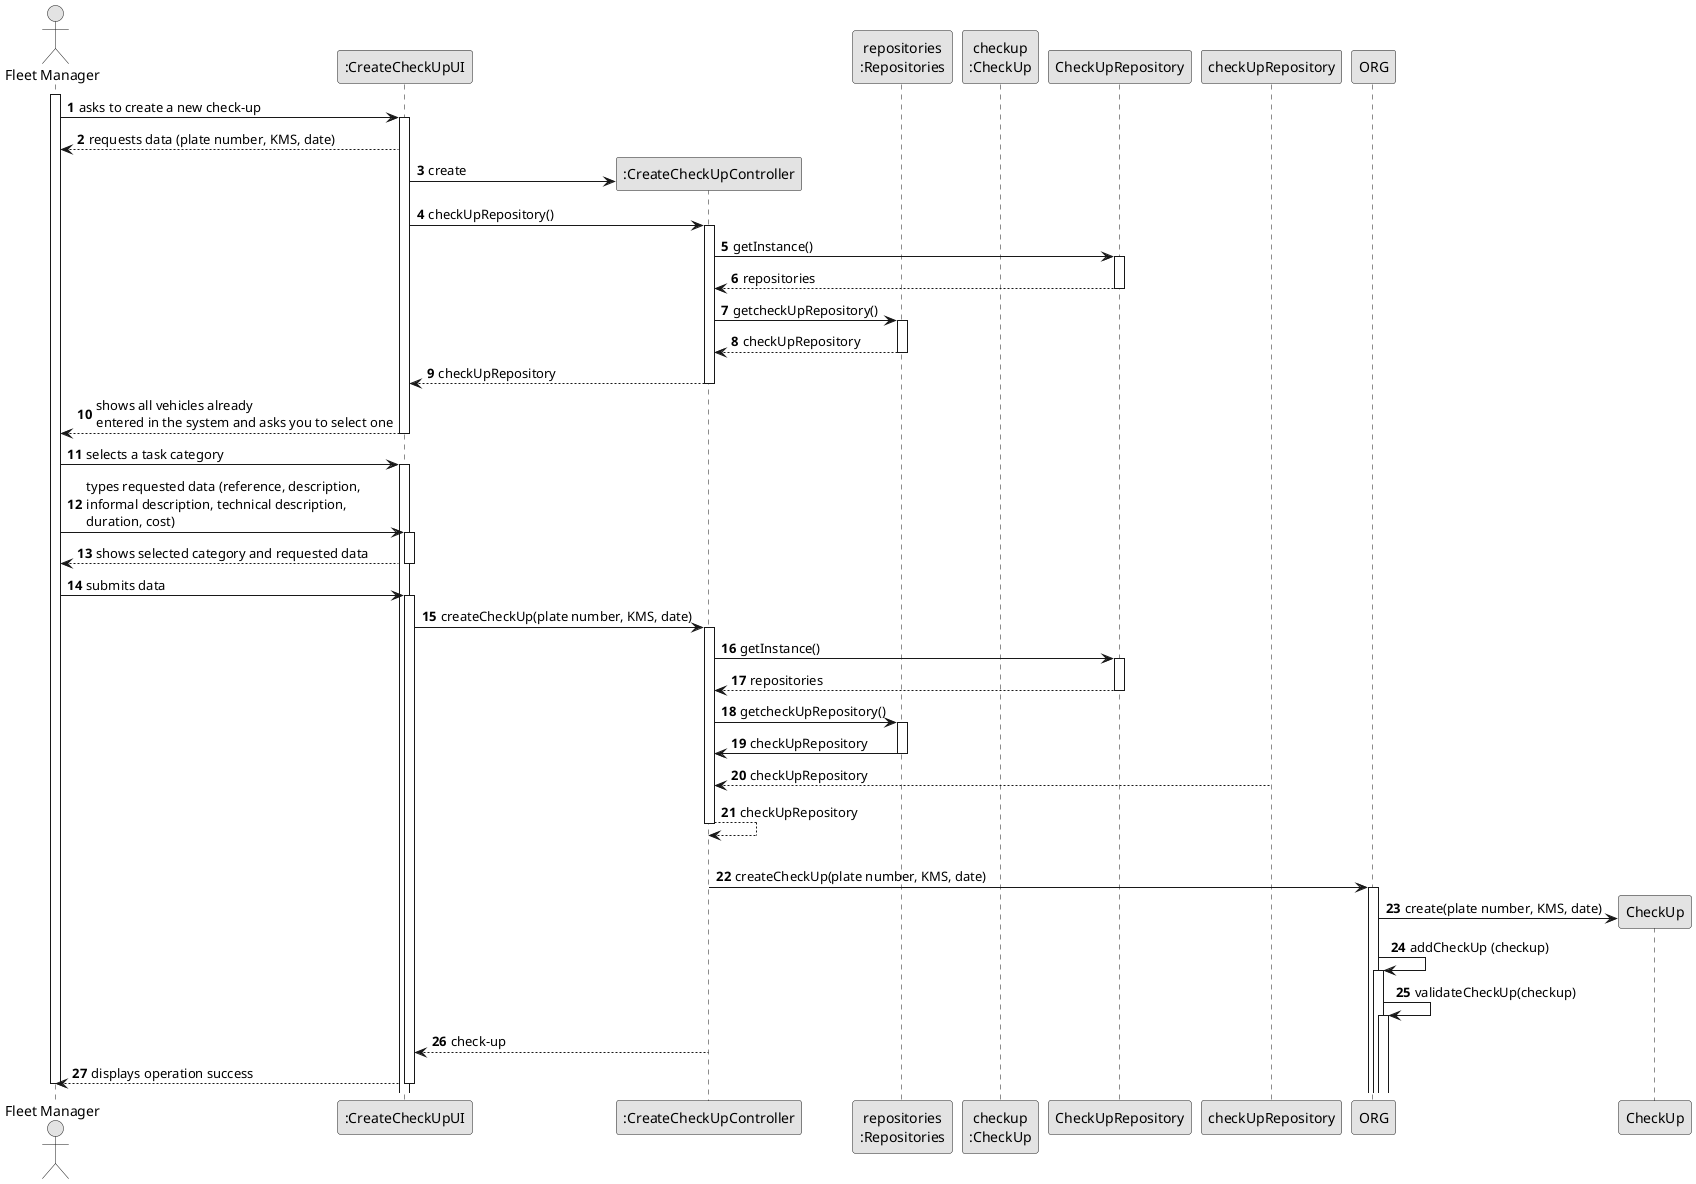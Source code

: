 @startuml
skinparam monochrome true
skinparam packageStyle rectangle
skinparam shadowing false

autonumber

'hide footbox
actor "Fleet Manager" as FM
participant ":CreateCheckUpUI" as UI
participant ":CreateCheckUpController" as CTRL
participant "repositories\n:Repositories" as PLAT
participant "checkup\n:CheckUp" as CHECKUP
participant "CheckUpRepository" as CHECKUPS

activate FM

        FM -> UI : asks to create a new check-up

        activate UI

            UI --> FM : requests data (plate number, KMS, date)
            create CTRL
            UI -> CTRL** : create

            UI -> CTRL : checkUpRepository()
            activate CTRL

                CTRL -> CHECKUPS : getInstance()
                activate CHECKUPS

                    CHECKUPS --> CTRL: repositories
                deactivate CHECKUPS

                CTRL -> PLAT : getcheckUpRepository()
                activate PLAT

                    PLAT --> CTRL: checkUpRepository
                deactivate PLAT

'
                CTRL --> UI : checkUpRepository
            deactivate CTRL

            UI --> FM : shows all vehicles already \nentered in the system and asks you to select one
        deactivate UI

    FM -> UI : selects a task category
    activate UI


    FM -> UI : types requested data (reference, description, \ninformal description, technical description,\nduration, cost)
    activate UI

        UI --> FM : shows selected category and requested data
    deactivate UI

    FM -> UI : submits data
    activate UI

        UI -> CTRL : createCheckUp(plate number, KMS, date)
        activate CTRL


                CTRL -> CHECKUPS : getInstance()
                activate CHECKUPS

                    CHECKUPS --> CTRL: repositories
                deactivate CHECKUPS

                CTRL -> PLAT : getcheckUpRepository()
                activate PLAT

                    PLAT -> CTRL : checkUpRepository
                deactivate PLAT


                    checkUpRepository --> CTRL : checkUpRepository
                deactivate checkUpRepository
                    CTRL --> CTRL : checkUpRepository
            deactivate CTRL



            |||
            CTRL -> ORG: createCheckUp(plate number, KMS, date)
            activate ORG

                ORG -> CheckUp**: create(plate number, KMS, date)
                ORG -> ORG: addCheckUp (checkup)


                activate ORG
                    ORG -> ORG: validateCheckUp(checkup)
                    activate ORG


            CTRL --> UI: check-up
            deactivate CTRL
            UI --> FM: displays operation success
    deactivate UI

deactivate FM

@enduml